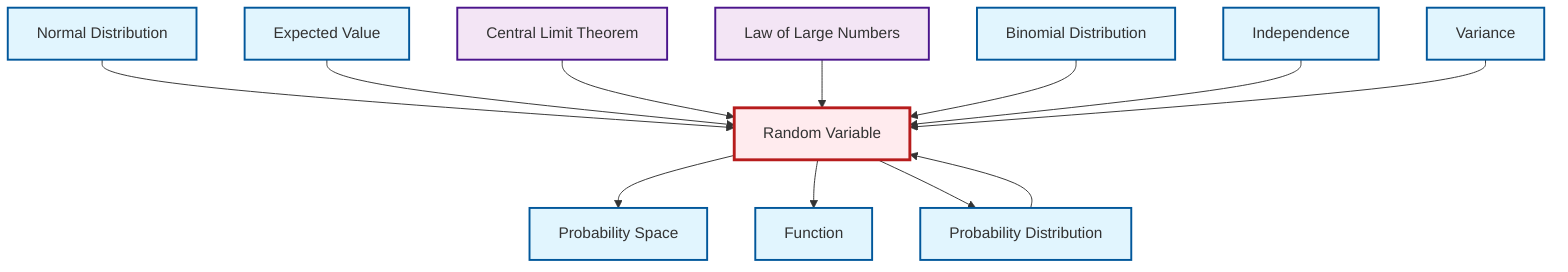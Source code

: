 graph TD
    classDef definition fill:#e1f5fe,stroke:#01579b,stroke-width:2px
    classDef theorem fill:#f3e5f5,stroke:#4a148c,stroke-width:2px
    classDef axiom fill:#fff3e0,stroke:#e65100,stroke-width:2px
    classDef example fill:#e8f5e9,stroke:#1b5e20,stroke-width:2px
    classDef current fill:#ffebee,stroke:#b71c1c,stroke-width:3px
    def-random-variable["Random Variable"]:::definition
    thm-central-limit["Central Limit Theorem"]:::theorem
    def-expectation["Expected Value"]:::definition
    def-normal-distribution["Normal Distribution"]:::definition
    def-binomial-distribution["Binomial Distribution"]:::definition
    def-probability-distribution["Probability Distribution"]:::definition
    thm-law-of-large-numbers["Law of Large Numbers"]:::theorem
    def-function["Function"]:::definition
    def-independence["Independence"]:::definition
    def-probability-space["Probability Space"]:::definition
    def-variance["Variance"]:::definition
    def-normal-distribution --> def-random-variable
    def-probability-distribution --> def-random-variable
    def-expectation --> def-random-variable
    thm-central-limit --> def-random-variable
    thm-law-of-large-numbers --> def-random-variable
    def-binomial-distribution --> def-random-variable
    def-independence --> def-random-variable
    def-random-variable --> def-probability-space
    def-variance --> def-random-variable
    def-random-variable --> def-function
    def-random-variable --> def-probability-distribution
    class def-random-variable current